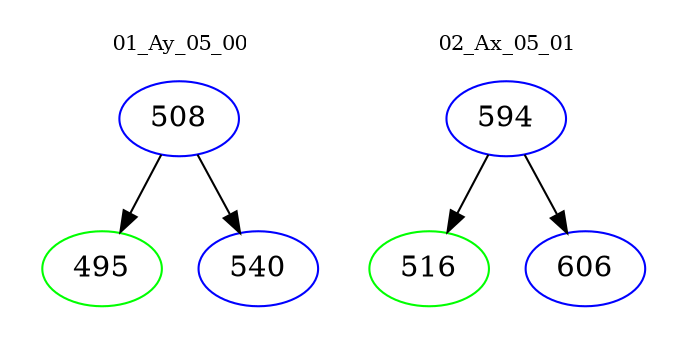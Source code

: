 digraph{
subgraph cluster_0 {
color = white
label = "01_Ay_05_00";
fontsize=10;
T0_508 [label="508", color="blue"]
T0_508 -> T0_495 [color="black"]
T0_495 [label="495", color="green"]
T0_508 -> T0_540 [color="black"]
T0_540 [label="540", color="blue"]
}
subgraph cluster_1 {
color = white
label = "02_Ax_05_01";
fontsize=10;
T1_594 [label="594", color="blue"]
T1_594 -> T1_516 [color="black"]
T1_516 [label="516", color="green"]
T1_594 -> T1_606 [color="black"]
T1_606 [label="606", color="blue"]
}
}
